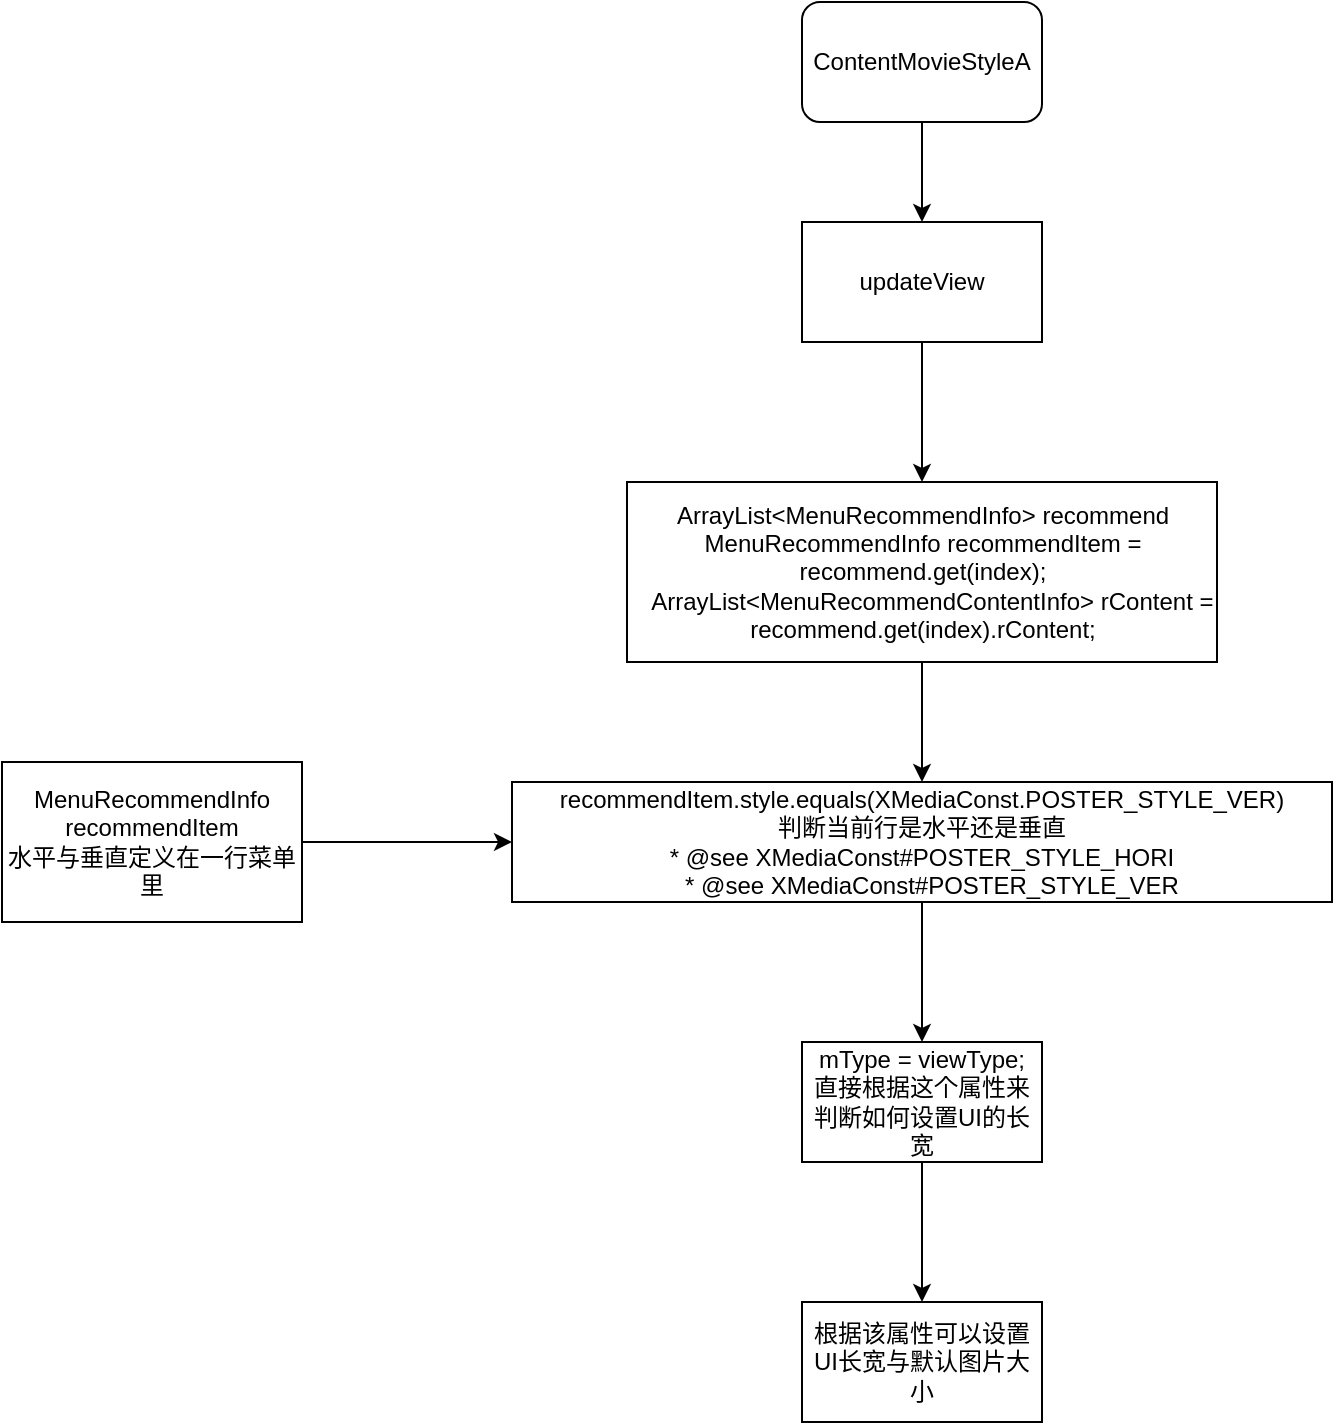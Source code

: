 <mxfile version="12.6.7" type="github">
  <diagram id="7KHPSY4flnSHCGMYQCH0" name="第 1 页">
    <mxGraphModel dx="2141" dy="787" grid="1" gridSize="10" guides="1" tooltips="1" connect="1" arrows="1" fold="1" page="1" pageScale="1" pageWidth="827" pageHeight="1169" math="0" shadow="0">
      <root>
        <mxCell id="0"/>
        <mxCell id="1" parent="0"/>
        <mxCell id="8dZf9wYU1UPOxELS9qww-3" value="" style="edgeStyle=orthogonalEdgeStyle;rounded=0;orthogonalLoop=1;jettySize=auto;html=1;" parent="1" source="8dZf9wYU1UPOxELS9qww-1" target="8dZf9wYU1UPOxELS9qww-2" edge="1">
          <mxGeometry relative="1" as="geometry"/>
        </mxCell>
        <mxCell id="8dZf9wYU1UPOxELS9qww-1" value="ContentMovieStyleA" style="rounded=1;whiteSpace=wrap;html=1;" parent="1" vertex="1">
          <mxGeometry x="370" y="180" width="120" height="60" as="geometry"/>
        </mxCell>
        <mxCell id="8dZf9wYU1UPOxELS9qww-5" value="" style="edgeStyle=orthogonalEdgeStyle;rounded=0;orthogonalLoop=1;jettySize=auto;html=1;" parent="1" source="8dZf9wYU1UPOxELS9qww-2" target="8dZf9wYU1UPOxELS9qww-4" edge="1">
          <mxGeometry relative="1" as="geometry"/>
        </mxCell>
        <mxCell id="8dZf9wYU1UPOxELS9qww-2" value="updateView" style="rounded=0;whiteSpace=wrap;html=1;" parent="1" vertex="1">
          <mxGeometry x="370" y="290" width="120" height="60" as="geometry"/>
        </mxCell>
        <mxCell id="8dZf9wYU1UPOxELS9qww-7" value="" style="edgeStyle=orthogonalEdgeStyle;rounded=0;orthogonalLoop=1;jettySize=auto;html=1;" parent="1" source="8dZf9wYU1UPOxELS9qww-4" target="8dZf9wYU1UPOxELS9qww-6" edge="1">
          <mxGeometry relative="1" as="geometry"/>
        </mxCell>
        <mxCell id="8dZf9wYU1UPOxELS9qww-4" value="ArrayList&amp;lt;MenuRecommendInfo&amp;gt; recommend&lt;br&gt;&lt;div&gt;MenuRecommendInfo recommendItem = recommend.get(index);&lt;/div&gt;&lt;div&gt;&lt;span style=&quot;white-space: pre&quot;&gt;   &lt;/span&gt;ArrayList&amp;lt;MenuRecommendContentInfo&amp;gt; rContent = recommend.get(index).rContent;&lt;/div&gt;" style="rounded=0;whiteSpace=wrap;html=1;" parent="1" vertex="1">
          <mxGeometry x="282.5" y="420" width="295" height="90" as="geometry"/>
        </mxCell>
        <mxCell id="8dZf9wYU1UPOxELS9qww-9" value="" style="edgeStyle=orthogonalEdgeStyle;rounded=0;orthogonalLoop=1;jettySize=auto;html=1;" parent="1" source="8dZf9wYU1UPOxELS9qww-6" target="8dZf9wYU1UPOxELS9qww-8" edge="1">
          <mxGeometry relative="1" as="geometry"/>
        </mxCell>
        <mxCell id="8dZf9wYU1UPOxELS9qww-6" value="recommendItem.style.equals(XMediaConst.POSTER_STYLE_VER)&lt;br&gt;判断当前行是水平还是垂直&lt;br&gt;&lt;div&gt;* @see XMediaConst#POSTER_STYLE_HORI&lt;/div&gt;&lt;div&gt;&lt;span style=&quot;white-space: pre&quot;&gt;		&lt;/span&gt; * @see XMediaConst#POSTER_STYLE_VER&lt;/div&gt;" style="rounded=0;whiteSpace=wrap;html=1;" parent="1" vertex="1">
          <mxGeometry x="225" y="570" width="410" height="60" as="geometry"/>
        </mxCell>
        <mxCell id="8dZf9wYU1UPOxELS9qww-13" value="" style="edgeStyle=orthogonalEdgeStyle;rounded=0;orthogonalLoop=1;jettySize=auto;html=1;" parent="1" source="8dZf9wYU1UPOxELS9qww-8" target="8dZf9wYU1UPOxELS9qww-12" edge="1">
          <mxGeometry relative="1" as="geometry"/>
        </mxCell>
        <mxCell id="8dZf9wYU1UPOxELS9qww-8" value="mType = viewType;&lt;br&gt;直接根据这个属性来判断如何设置UI的长宽" style="rounded=0;whiteSpace=wrap;html=1;" parent="1" vertex="1">
          <mxGeometry x="370" y="700" width="120" height="60" as="geometry"/>
        </mxCell>
        <mxCell id="8dZf9wYU1UPOxELS9qww-12" value="根据该属性可以设置UI长宽与默认图片大小" style="rounded=0;whiteSpace=wrap;html=1;" parent="1" vertex="1">
          <mxGeometry x="370" y="830" width="120" height="60" as="geometry"/>
        </mxCell>
        <mxCell id="YWf6NnoYRHDBoin_unOI-2" style="edgeStyle=orthogonalEdgeStyle;rounded=0;orthogonalLoop=1;jettySize=auto;html=1;" edge="1" parent="1" source="YWf6NnoYRHDBoin_unOI-1" target="8dZf9wYU1UPOxELS9qww-6">
          <mxGeometry relative="1" as="geometry"/>
        </mxCell>
        <mxCell id="YWf6NnoYRHDBoin_unOI-1" value="MenuRecommendInfo recommendItem&lt;br&gt;水平与垂直定义在一行菜单里" style="rounded=0;whiteSpace=wrap;html=1;" vertex="1" parent="1">
          <mxGeometry x="-30" y="560" width="150" height="80" as="geometry"/>
        </mxCell>
      </root>
    </mxGraphModel>
  </diagram>
</mxfile>
